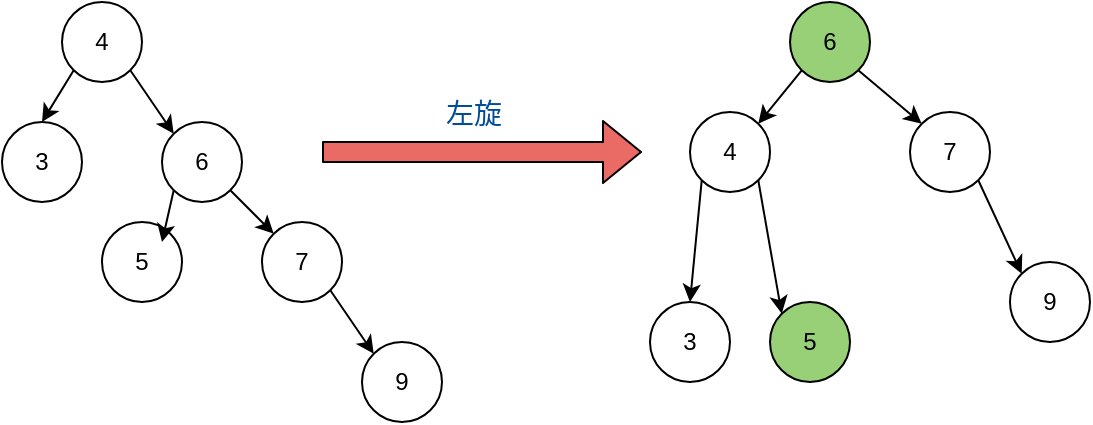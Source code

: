 <mxGraphModel dx="931" dy="647" grid="1" gridSize="10" guides="1" tooltips="1" connect="1" arrows="1" fold="1" page="1" pageScale="1" pageWidth="827" pageHeight="1169" background="#ffffff"><root><mxCell id="0"/><mxCell id="1" parent="0"/><mxCell id="2" value="4" style="ellipse;whiteSpace=wrap;html=1;aspect=fixed;" parent="1" vertex="1"><mxGeometry x="120" y="85" width="40" height="40" as="geometry"/></mxCell><mxCell id="3" value="3" style="ellipse;whiteSpace=wrap;html=1;aspect=fixed;" parent="1" vertex="1"><mxGeometry x="90" y="145" width="40" height="40" as="geometry"/></mxCell><mxCell id="4" value="6" style="ellipse;whiteSpace=wrap;html=1;aspect=fixed;" parent="1" vertex="1"><mxGeometry x="170" y="145" width="40" height="40" as="geometry"/></mxCell><mxCell id="5" value="7" style="ellipse;whiteSpace=wrap;html=1;aspect=fixed;" parent="1" vertex="1"><mxGeometry x="220" y="195" width="40" height="40" as="geometry"/></mxCell><mxCell id="6" value="5" style="ellipse;whiteSpace=wrap;html=1;aspect=fixed;" parent="1" vertex="1"><mxGeometry x="140" y="195" width="40" height="40" as="geometry"/></mxCell><mxCell id="8" value="9" style="ellipse;whiteSpace=wrap;html=1;aspect=fixed;" parent="1" vertex="1"><mxGeometry x="270" y="255" width="40" height="40" as="geometry"/></mxCell><mxCell id="9" value="" style="endArrow=classic;html=1;entryX=0;entryY=0;exitX=1;exitY=1;" parent="1" source="5" target="8" edge="1"><mxGeometry width="50" height="50" relative="1" as="geometry"><mxPoint x="90" y="365" as="sourcePoint"/><mxPoint x="140" y="315" as="targetPoint"/></mxGeometry></mxCell><mxCell id="10" value="" style="endArrow=classic;html=1;exitX=1;exitY=1;entryX=0;entryY=0;" parent="1" source="4" target="5" edge="1"><mxGeometry width="50" height="50" relative="1" as="geometry"><mxPoint x="90" y="365" as="sourcePoint"/><mxPoint x="50" y="465" as="targetPoint"/></mxGeometry></mxCell><mxCell id="11" value="" style="endArrow=classic;html=1;exitX=1;exitY=1;entryX=0;entryY=0;" parent="1" source="2" target="4" edge="1"><mxGeometry width="50" height="50" relative="1" as="geometry"><mxPoint x="100" y="375" as="sourcePoint"/><mxPoint x="60" y="475" as="targetPoint"/></mxGeometry></mxCell><mxCell id="12" value="" style="endArrow=classic;html=1;exitX=0;exitY=1;entryX=0.5;entryY=0;" parent="1" source="2" target="3" edge="1"><mxGeometry width="50" height="50" relative="1" as="geometry"><mxPoint x="110" y="385" as="sourcePoint"/><mxPoint x="70" y="485" as="targetPoint"/></mxGeometry></mxCell><mxCell id="13" value="" style="endArrow=classic;html=1;exitX=0;exitY=1;" parent="1" source="4" edge="1"><mxGeometry width="50" height="50" relative="1" as="geometry"><mxPoint x="120" y="395" as="sourcePoint"/><mxPoint x="170" y="205" as="targetPoint"/></mxGeometry></mxCell><mxCell id="25" value="4" style="ellipse;whiteSpace=wrap;html=1;aspect=fixed;" parent="1" vertex="1"><mxGeometry x="434" y="140" width="40" height="40" as="geometry"/></mxCell><mxCell id="26" value="3" style="ellipse;whiteSpace=wrap;html=1;aspect=fixed;" parent="1" vertex="1"><mxGeometry x="414" y="235" width="40" height="40" as="geometry"/></mxCell><mxCell id="27" value="6" style="ellipse;whiteSpace=wrap;html=1;aspect=fixed;fillColor=#97D077;" parent="1" vertex="1"><mxGeometry x="484" y="85" width="40" height="40" as="geometry"/></mxCell><mxCell id="28" value="7" style="ellipse;whiteSpace=wrap;html=1;aspect=fixed;" parent="1" vertex="1"><mxGeometry x="544" y="140" width="40" height="40" as="geometry"/></mxCell><mxCell id="29" value="5" style="ellipse;whiteSpace=wrap;html=1;aspect=fixed;fillColor=#97D077;" parent="1" vertex="1"><mxGeometry x="474" y="235" width="40" height="40" as="geometry"/></mxCell><mxCell id="30" value="9" style="ellipse;whiteSpace=wrap;html=1;aspect=fixed;" parent="1" vertex="1"><mxGeometry x="594" y="215" width="40" height="40" as="geometry"/></mxCell><mxCell id="31" value="" style="endArrow=classic;html=1;entryX=0;entryY=0;exitX=1;exitY=1;" parent="1" source="28" target="30" edge="1"><mxGeometry width="50" height="50" relative="1" as="geometry"><mxPoint x="444" y="370" as="sourcePoint"/><mxPoint x="494" y="320" as="targetPoint"/></mxGeometry></mxCell><mxCell id="32" value="" style="endArrow=classic;html=1;exitX=1;exitY=1;entryX=0;entryY=0;" parent="1" source="27" target="28" edge="1"><mxGeometry width="50" height="50" relative="1" as="geometry"><mxPoint x="444" y="370" as="sourcePoint"/><mxPoint x="404" y="470" as="targetPoint"/></mxGeometry></mxCell><mxCell id="34" value="" style="endArrow=classic;html=1;exitX=0;exitY=1;entryX=0.5;entryY=0;" parent="1" source="25" target="26" edge="1"><mxGeometry width="50" height="50" relative="1" as="geometry"><mxPoint x="464" y="390" as="sourcePoint"/><mxPoint x="424" y="490" as="targetPoint"/></mxGeometry></mxCell><mxCell id="35" value="" style="endArrow=classic;html=1;exitX=1;exitY=1;entryX=0;entryY=0;" parent="1" source="25" target="29" edge="1"><mxGeometry width="50" height="50" relative="1" as="geometry"><mxPoint x="474" y="400" as="sourcePoint"/><mxPoint x="524" y="210" as="targetPoint"/></mxGeometry></mxCell><mxCell id="36" value="" style="endArrow=classic;html=1;entryX=1;entryY=0;exitX=0;exitY=1;" parent="1" source="27" target="25" edge="1"><mxGeometry width="50" height="50" relative="1" as="geometry"><mxPoint x="24" y="370" as="sourcePoint"/><mxPoint x="74" y="320" as="targetPoint"/></mxGeometry></mxCell><mxCell id="37" value="" style="shape=flexArrow;endArrow=classic;html=1;fillColor=#EA6B66;" parent="1" edge="1"><mxGeometry width="50" height="50" relative="1" as="geometry"><mxPoint x="250" y="160" as="sourcePoint"/><mxPoint x="410" y="160" as="targetPoint"/></mxGeometry></mxCell><mxCell id="38" value="&lt;font style=&quot;font-size: 14px&quot; color=&quot;#004c99&quot;&gt;左旋&lt;/font&gt;" style="text;html=1;resizable=0;points=[];autosize=1;align=left;verticalAlign=top;spacingTop=-4;" parent="1" vertex="1"><mxGeometry x="310" y="130" width="40" height="20" as="geometry"/></mxCell></root></mxGraphModel>